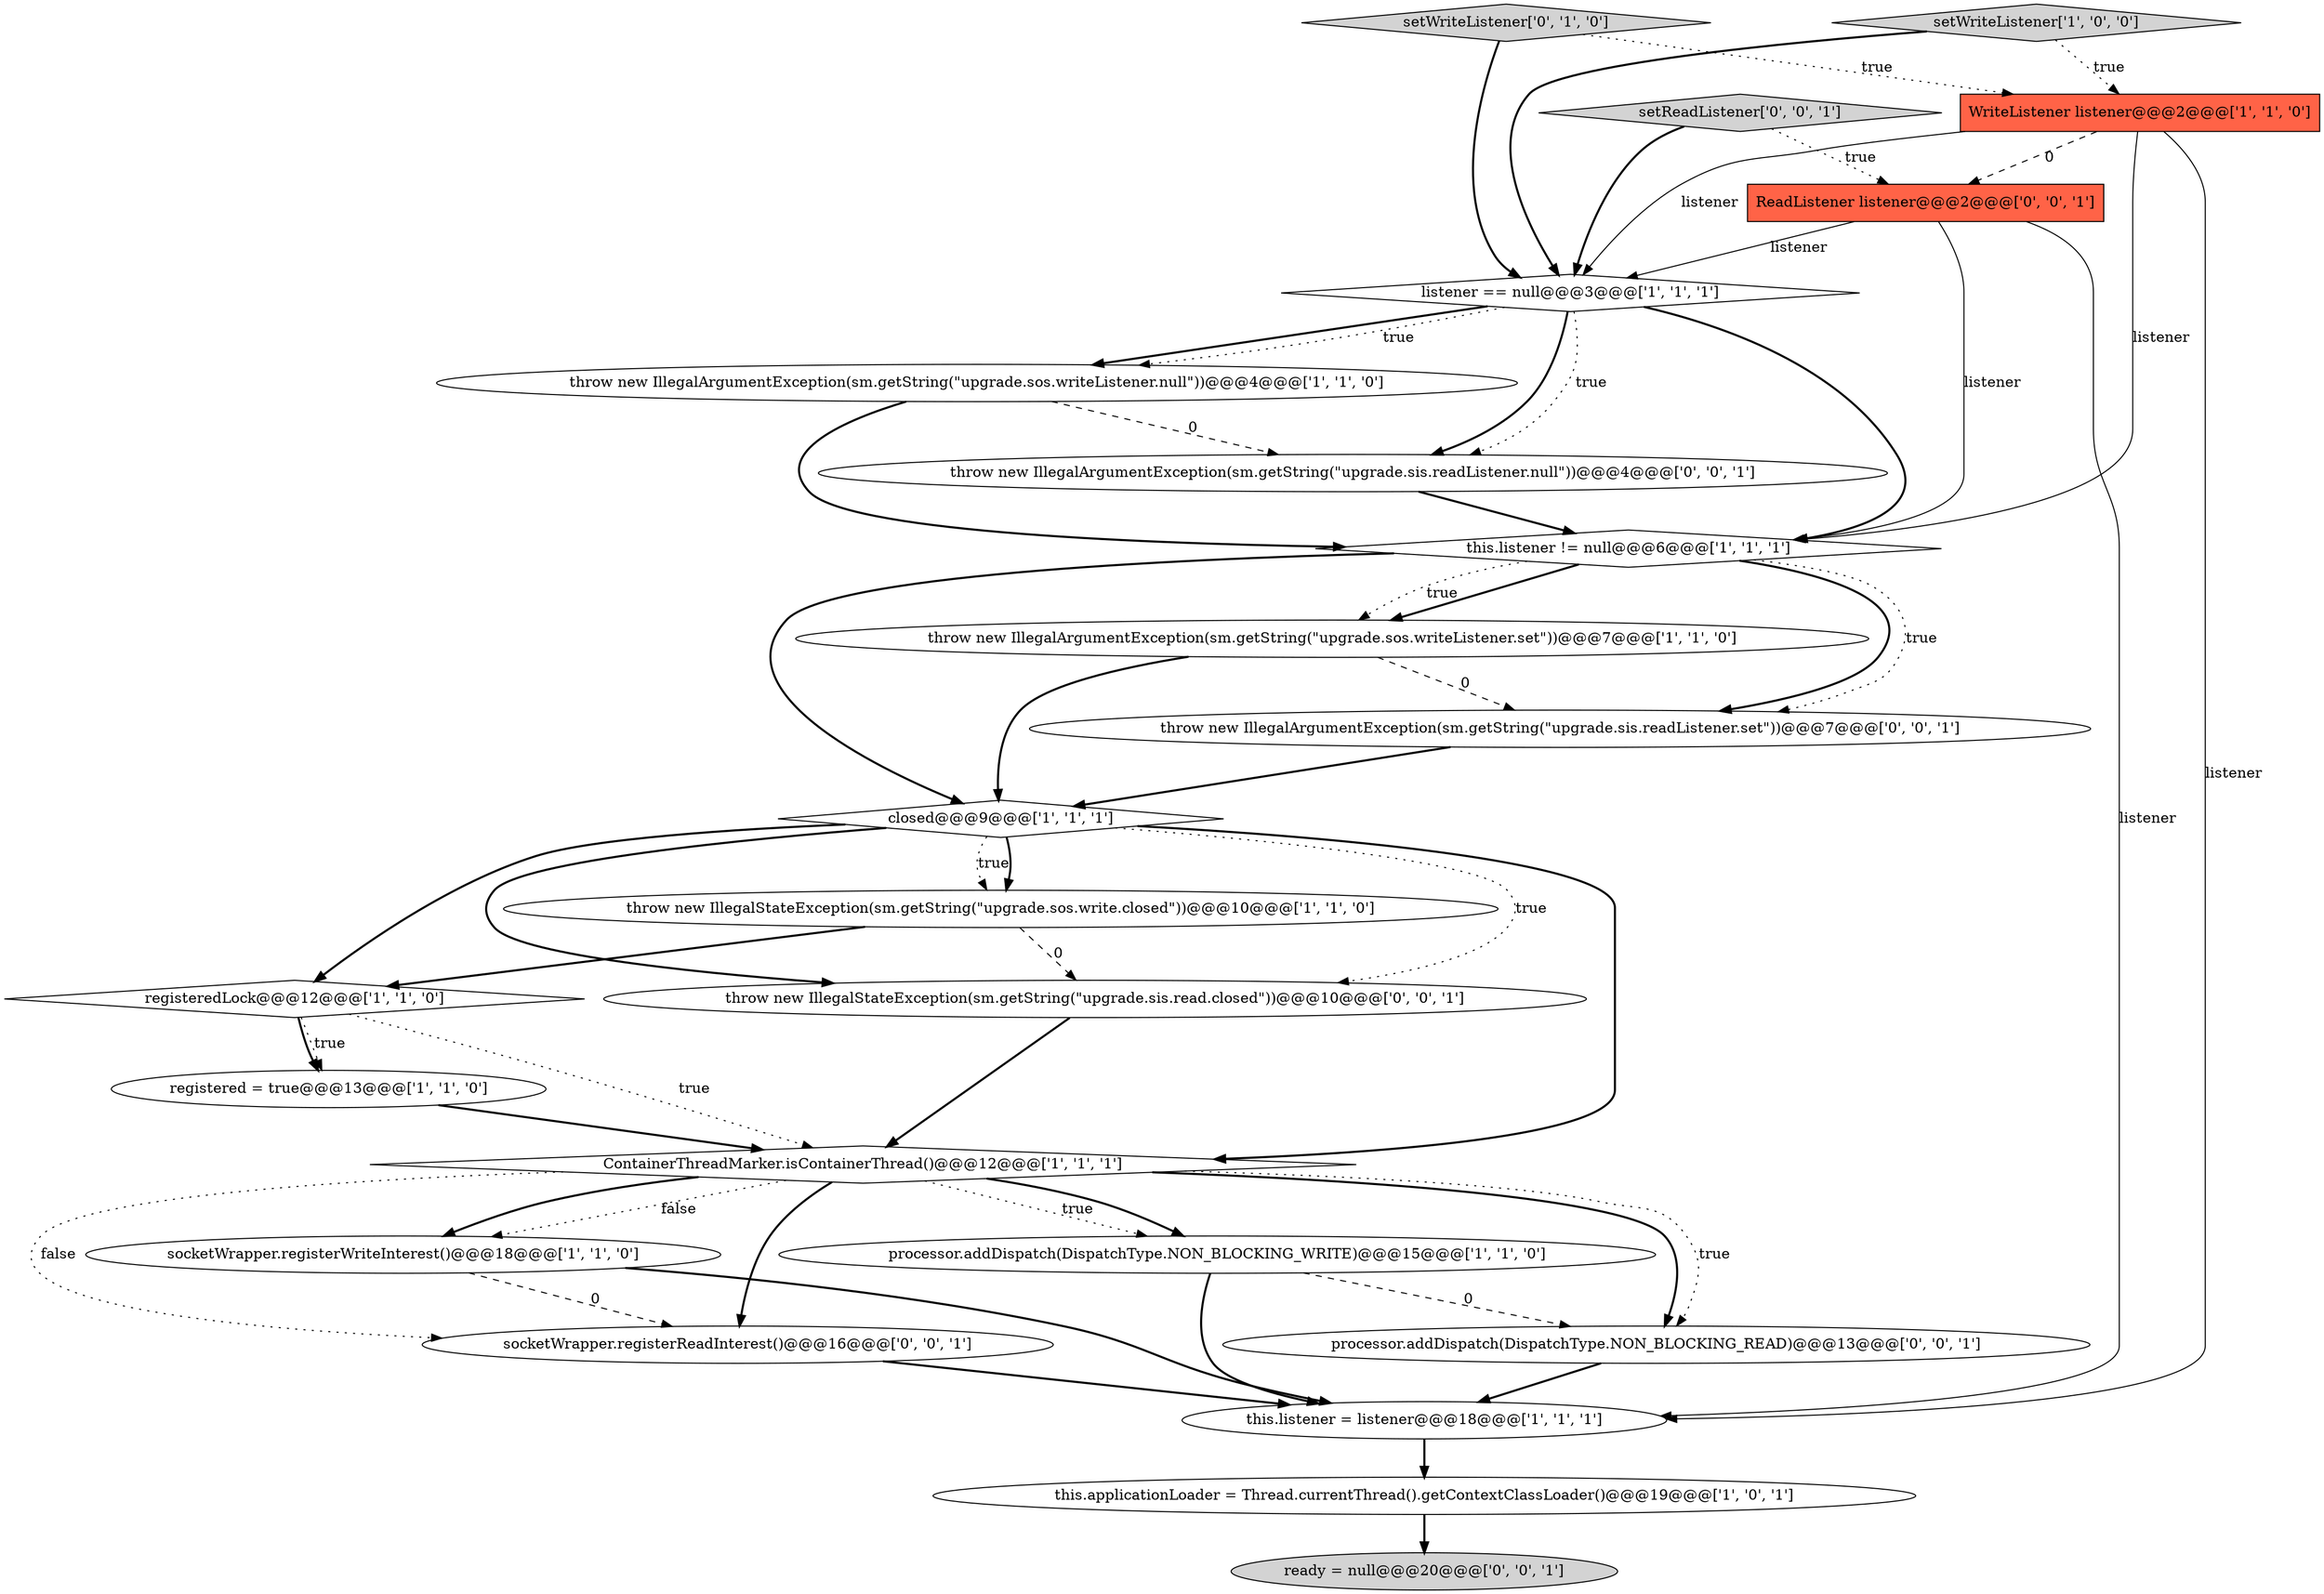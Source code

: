 digraph {
7 [style = filled, label = "this.listener != null@@@6@@@['1', '1', '1']", fillcolor = white, shape = diamond image = "AAA0AAABBB1BBB"];
22 [style = filled, label = "ready = null@@@20@@@['0', '0', '1']", fillcolor = lightgray, shape = ellipse image = "AAA0AAABBB3BBB"];
4 [style = filled, label = "ContainerThreadMarker.isContainerThread()@@@12@@@['1', '1', '1']", fillcolor = white, shape = diamond image = "AAA0AAABBB1BBB"];
1 [style = filled, label = "this.listener = listener@@@18@@@['1', '1', '1']", fillcolor = white, shape = ellipse image = "AAA0AAABBB1BBB"];
11 [style = filled, label = "this.applicationLoader = Thread.currentThread().getContextClassLoader()@@@19@@@['1', '0', '1']", fillcolor = white, shape = ellipse image = "AAA0AAABBB1BBB"];
18 [style = filled, label = "socketWrapper.registerReadInterest()@@@16@@@['0', '0', '1']", fillcolor = white, shape = ellipse image = "AAA0AAABBB3BBB"];
23 [style = filled, label = "ReadListener listener@@@2@@@['0', '0', '1']", fillcolor = tomato, shape = box image = "AAA0AAABBB3BBB"];
3 [style = filled, label = "setWriteListener['1', '0', '0']", fillcolor = lightgray, shape = diamond image = "AAA0AAABBB1BBB"];
6 [style = filled, label = "socketWrapper.registerWriteInterest()@@@18@@@['1', '1', '0']", fillcolor = white, shape = ellipse image = "AAA0AAABBB1BBB"];
21 [style = filled, label = "throw new IllegalArgumentException(sm.getString(\"upgrade.sis.readListener.set\"))@@@7@@@['0', '0', '1']", fillcolor = white, shape = ellipse image = "AAA0AAABBB3BBB"];
8 [style = filled, label = "closed@@@9@@@['1', '1', '1']", fillcolor = white, shape = diamond image = "AAA0AAABBB1BBB"];
9 [style = filled, label = "listener == null@@@3@@@['1', '1', '1']", fillcolor = white, shape = diamond image = "AAA0AAABBB1BBB"];
10 [style = filled, label = "registered = true@@@13@@@['1', '1', '0']", fillcolor = white, shape = ellipse image = "AAA0AAABBB1BBB"];
14 [style = filled, label = "registeredLock@@@12@@@['1', '1', '0']", fillcolor = white, shape = diamond image = "AAA0AAABBB1BBB"];
16 [style = filled, label = "setReadListener['0', '0', '1']", fillcolor = lightgray, shape = diamond image = "AAA0AAABBB3BBB"];
20 [style = filled, label = "throw new IllegalArgumentException(sm.getString(\"upgrade.sis.readListener.null\"))@@@4@@@['0', '0', '1']", fillcolor = white, shape = ellipse image = "AAA0AAABBB3BBB"];
17 [style = filled, label = "processor.addDispatch(DispatchType.NON_BLOCKING_READ)@@@13@@@['0', '0', '1']", fillcolor = white, shape = ellipse image = "AAA0AAABBB3BBB"];
15 [style = filled, label = "setWriteListener['0', '1', '0']", fillcolor = lightgray, shape = diamond image = "AAA0AAABBB2BBB"];
0 [style = filled, label = "throw new IllegalArgumentException(sm.getString(\"upgrade.sos.writeListener.set\"))@@@7@@@['1', '1', '0']", fillcolor = white, shape = ellipse image = "AAA0AAABBB1BBB"];
5 [style = filled, label = "processor.addDispatch(DispatchType.NON_BLOCKING_WRITE)@@@15@@@['1', '1', '0']", fillcolor = white, shape = ellipse image = "AAA0AAABBB1BBB"];
12 [style = filled, label = "WriteListener listener@@@2@@@['1', '1', '0']", fillcolor = tomato, shape = box image = "AAA0AAABBB1BBB"];
13 [style = filled, label = "throw new IllegalStateException(sm.getString(\"upgrade.sos.write.closed\"))@@@10@@@['1', '1', '0']", fillcolor = white, shape = ellipse image = "AAA0AAABBB1BBB"];
19 [style = filled, label = "throw new IllegalStateException(sm.getString(\"upgrade.sis.read.closed\"))@@@10@@@['0', '0', '1']", fillcolor = white, shape = ellipse image = "AAA0AAABBB3BBB"];
2 [style = filled, label = "throw new IllegalArgumentException(sm.getString(\"upgrade.sos.writeListener.null\"))@@@4@@@['1', '1', '0']", fillcolor = white, shape = ellipse image = "AAA0AAABBB1BBB"];
4->5 [style = dotted, label="true"];
12->23 [style = dashed, label="0"];
2->20 [style = dashed, label="0"];
4->17 [style = bold, label=""];
17->1 [style = bold, label=""];
12->7 [style = solid, label="listener"];
9->2 [style = bold, label=""];
4->6 [style = bold, label=""];
8->19 [style = bold, label=""];
4->18 [style = dotted, label="false"];
21->8 [style = bold, label=""];
8->14 [style = bold, label=""];
14->10 [style = bold, label=""];
9->20 [style = bold, label=""];
7->0 [style = bold, label=""];
4->18 [style = bold, label=""];
13->19 [style = dashed, label="0"];
7->0 [style = dotted, label="true"];
9->7 [style = bold, label=""];
7->8 [style = bold, label=""];
16->23 [style = dotted, label="true"];
4->6 [style = dotted, label="false"];
14->10 [style = dotted, label="true"];
1->11 [style = bold, label=""];
23->7 [style = solid, label="listener"];
6->18 [style = dashed, label="0"];
3->9 [style = bold, label=""];
6->1 [style = bold, label=""];
5->1 [style = bold, label=""];
12->9 [style = solid, label="listener"];
23->9 [style = solid, label="listener"];
5->17 [style = dashed, label="0"];
18->1 [style = bold, label=""];
15->9 [style = bold, label=""];
0->21 [style = dashed, label="0"];
23->1 [style = solid, label="listener"];
9->2 [style = dotted, label="true"];
3->12 [style = dotted, label="true"];
9->20 [style = dotted, label="true"];
0->8 [style = bold, label=""];
10->4 [style = bold, label=""];
12->1 [style = solid, label="listener"];
15->12 [style = dotted, label="true"];
7->21 [style = bold, label=""];
11->22 [style = bold, label=""];
8->13 [style = dotted, label="true"];
19->4 [style = bold, label=""];
2->7 [style = bold, label=""];
8->4 [style = bold, label=""];
20->7 [style = bold, label=""];
14->4 [style = dotted, label="true"];
7->21 [style = dotted, label="true"];
4->17 [style = dotted, label="true"];
13->14 [style = bold, label=""];
4->5 [style = bold, label=""];
16->9 [style = bold, label=""];
8->13 [style = bold, label=""];
8->19 [style = dotted, label="true"];
}
